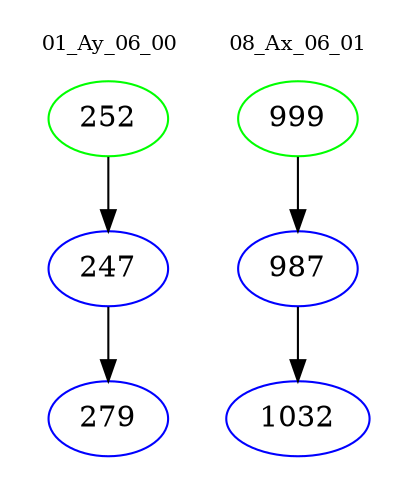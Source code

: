 digraph{
subgraph cluster_0 {
color = white
label = "01_Ay_06_00";
fontsize=10;
T0_252 [label="252", color="green"]
T0_252 -> T0_247 [color="black"]
T0_247 [label="247", color="blue"]
T0_247 -> T0_279 [color="black"]
T0_279 [label="279", color="blue"]
}
subgraph cluster_1 {
color = white
label = "08_Ax_06_01";
fontsize=10;
T1_999 [label="999", color="green"]
T1_999 -> T1_987 [color="black"]
T1_987 [label="987", color="blue"]
T1_987 -> T1_1032 [color="black"]
T1_1032 [label="1032", color="blue"]
}
}
